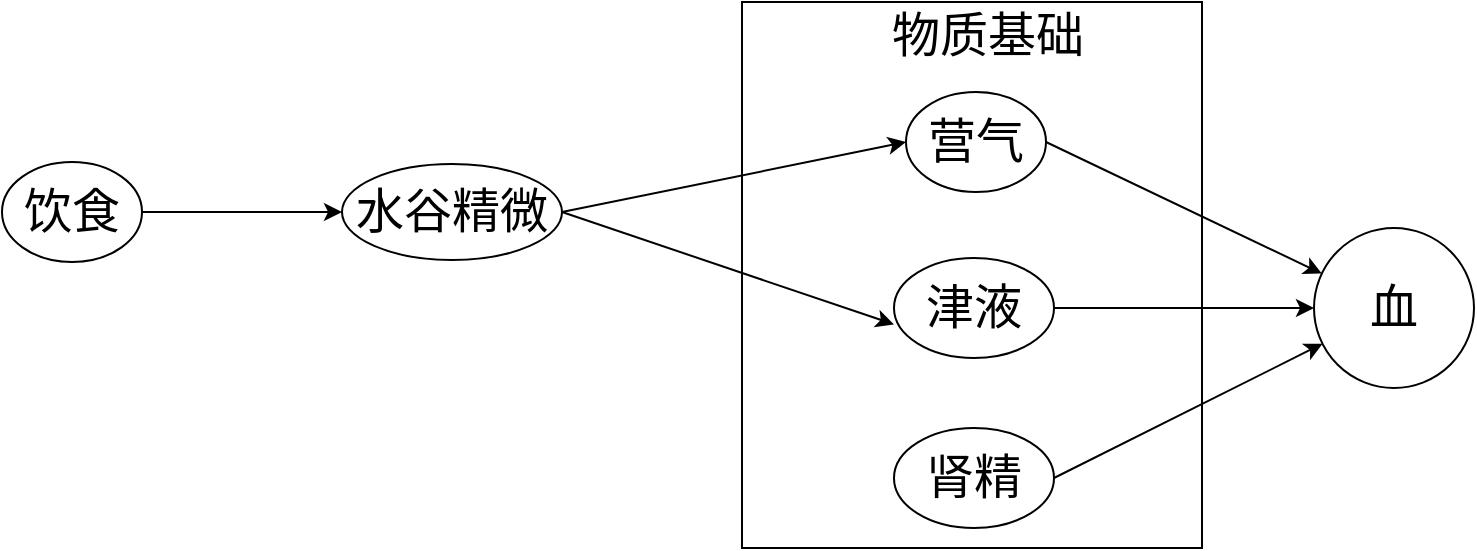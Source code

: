 <mxfile version="22.1.11" type="github">
  <diagram name="第 1 页" id="vhDelsi0ivXJpz2hamxe">
    <mxGraphModel dx="1050" dy="557" grid="1" gridSize="10" guides="1" tooltips="1" connect="1" arrows="1" fold="1" page="1" pageScale="1" pageWidth="827" pageHeight="1169" math="0" shadow="0">
      <root>
        <mxCell id="0" />
        <mxCell id="1" parent="0" />
        <mxCell id="ADBWSJeBuGSmu5Pnx7xk-19" value="" style="group" vertex="1" connectable="0" parent="1">
          <mxGeometry x="430" y="87" width="230" height="273" as="geometry" />
        </mxCell>
        <mxCell id="ADBWSJeBuGSmu5Pnx7xk-15" value="" style="rounded=0;whiteSpace=wrap;html=1;" vertex="1" parent="ADBWSJeBuGSmu5Pnx7xk-19">
          <mxGeometry width="230" height="273" as="geometry" />
        </mxCell>
        <mxCell id="ADBWSJeBuGSmu5Pnx7xk-17" value="&lt;font style=&quot;font-size: 24px;&quot;&gt;物质基础&lt;/font&gt;" style="text;html=1;strokeColor=none;fillColor=none;align=center;verticalAlign=middle;whiteSpace=wrap;rounded=0;" vertex="1" parent="ADBWSJeBuGSmu5Pnx7xk-19">
          <mxGeometry x="70.769" y="5.788" width="104.385" height="22.187" as="geometry" />
        </mxCell>
        <mxCell id="ADBWSJeBuGSmu5Pnx7xk-6" style="rounded=0;orthogonalLoop=1;jettySize=auto;html=1;exitX=1;exitY=0.5;exitDx=0;exitDy=0;" edge="1" parent="1" source="ADBWSJeBuGSmu5Pnx7xk-1" target="ADBWSJeBuGSmu5Pnx7xk-5">
          <mxGeometry relative="1" as="geometry" />
        </mxCell>
        <mxCell id="ADBWSJeBuGSmu5Pnx7xk-1" value="&lt;font style=&quot;font-size: 24px;&quot;&gt;营气&lt;/font&gt;" style="ellipse;whiteSpace=wrap;html=1;" vertex="1" parent="1">
          <mxGeometry x="512" y="132" width="70" height="50" as="geometry" />
        </mxCell>
        <mxCell id="ADBWSJeBuGSmu5Pnx7xk-8" style="rounded=0;orthogonalLoop=1;jettySize=auto;html=1;exitX=1;exitY=0.5;exitDx=0;exitDy=0;" edge="1" parent="1" source="ADBWSJeBuGSmu5Pnx7xk-2" target="ADBWSJeBuGSmu5Pnx7xk-5">
          <mxGeometry relative="1" as="geometry" />
        </mxCell>
        <mxCell id="ADBWSJeBuGSmu5Pnx7xk-2" value="&lt;font style=&quot;font-size: 24px;&quot;&gt;肾精&lt;/font&gt;" style="ellipse;whiteSpace=wrap;html=1;" vertex="1" parent="1">
          <mxGeometry x="506" y="300" width="80" height="50" as="geometry" />
        </mxCell>
        <mxCell id="ADBWSJeBuGSmu5Pnx7xk-7" style="edgeStyle=orthogonalEdgeStyle;rounded=0;orthogonalLoop=1;jettySize=auto;html=1;exitX=1;exitY=0.5;exitDx=0;exitDy=0;" edge="1" parent="1" source="ADBWSJeBuGSmu5Pnx7xk-3" target="ADBWSJeBuGSmu5Pnx7xk-5">
          <mxGeometry relative="1" as="geometry" />
        </mxCell>
        <mxCell id="ADBWSJeBuGSmu5Pnx7xk-3" value="&lt;font style=&quot;font-size: 24px;&quot;&gt;津液&lt;/font&gt;" style="ellipse;whiteSpace=wrap;html=1;" vertex="1" parent="1">
          <mxGeometry x="506" y="215" width="80" height="50" as="geometry" />
        </mxCell>
        <mxCell id="ADBWSJeBuGSmu5Pnx7xk-5" value="&lt;font style=&quot;font-size: 24px;&quot;&gt;血&lt;/font&gt;" style="ellipse;whiteSpace=wrap;html=1;aspect=fixed;" vertex="1" parent="1">
          <mxGeometry x="716" y="200" width="80" height="80" as="geometry" />
        </mxCell>
        <mxCell id="ADBWSJeBuGSmu5Pnx7xk-12" style="edgeStyle=orthogonalEdgeStyle;rounded=0;orthogonalLoop=1;jettySize=auto;html=1;exitX=1;exitY=0.5;exitDx=0;exitDy=0;" edge="1" parent="1" source="ADBWSJeBuGSmu5Pnx7xk-10" target="ADBWSJeBuGSmu5Pnx7xk-11">
          <mxGeometry relative="1" as="geometry" />
        </mxCell>
        <mxCell id="ADBWSJeBuGSmu5Pnx7xk-10" value="&lt;font style=&quot;font-size: 24px;&quot;&gt;饮食&lt;/font&gt;" style="ellipse;whiteSpace=wrap;html=1;" vertex="1" parent="1">
          <mxGeometry x="60" y="167" width="70" height="50" as="geometry" />
        </mxCell>
        <mxCell id="ADBWSJeBuGSmu5Pnx7xk-13" style="rounded=0;orthogonalLoop=1;jettySize=auto;html=1;exitX=1;exitY=0.5;exitDx=0;exitDy=0;entryX=0;entryY=0.5;entryDx=0;entryDy=0;" edge="1" parent="1" source="ADBWSJeBuGSmu5Pnx7xk-11" target="ADBWSJeBuGSmu5Pnx7xk-1">
          <mxGeometry relative="1" as="geometry" />
        </mxCell>
        <mxCell id="ADBWSJeBuGSmu5Pnx7xk-11" value="&lt;font style=&quot;font-size: 24px;&quot;&gt;水谷精微&lt;/font&gt;" style="ellipse;whiteSpace=wrap;html=1;" vertex="1" parent="1">
          <mxGeometry x="230" y="168" width="110" height="48" as="geometry" />
        </mxCell>
        <mxCell id="ADBWSJeBuGSmu5Pnx7xk-14" style="rounded=0;orthogonalLoop=1;jettySize=auto;html=1;entryX=0;entryY=0.664;entryDx=0;entryDy=0;entryPerimeter=0;exitX=1;exitY=0.5;exitDx=0;exitDy=0;" edge="1" parent="1" source="ADBWSJeBuGSmu5Pnx7xk-11" target="ADBWSJeBuGSmu5Pnx7xk-3">
          <mxGeometry relative="1" as="geometry">
            <mxPoint x="340" y="180" as="sourcePoint" />
          </mxGeometry>
        </mxCell>
      </root>
    </mxGraphModel>
  </diagram>
</mxfile>
